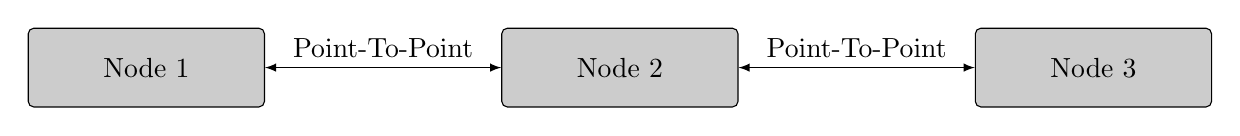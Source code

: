% Define two helper counters
\begin{tikzpicture}[auto]

   % % grid
   % \def\supertiny{ \font\supertinyfont = cmr9 at 3pt \relax \supertinyfont}
   % \newcounter{gridrows}
   % \setcounter{gridrows}{12}
   % \newcounter{gridcols}
   % \setcounter{gridcols}{30}
   % \draw [gray, very thin] (0, -\arabic{gridrows}) grid (\arabic{gridcols}, 0);
   % \foreach \x in {0,...,\arabic{gridcols}}
   %     \foreach \y in {0,...,\arabic{gridrows}}
   %     {
   %         \draw (\x+0.15, -\y-0.15) node [gray, very thin] {\supertiny{\x/\y}};
   %     }

    % styles
    \tikzstyle{netnode} = [shape=rectangle, draw, rounded corners=2pt, fill=black!20, minimum height=10mm, minimum width=30mm];
    \tikzstyle{darrow} = [latex-latex];

    \draw 
        node[netnode] (node1) {Node 1}
        node[netnode, right=of node1, xshift=2cm] (node2) {Node 2}
        node[netnode, right=of node2, xshift=2cm] (node3) {Node 3};

    \path
        (node1) edge[darrow] node{Point-To-Point} (node2)
        (node2) edge[darrow] node{Point-To-Point} (node3);
\end{tikzpicture}
